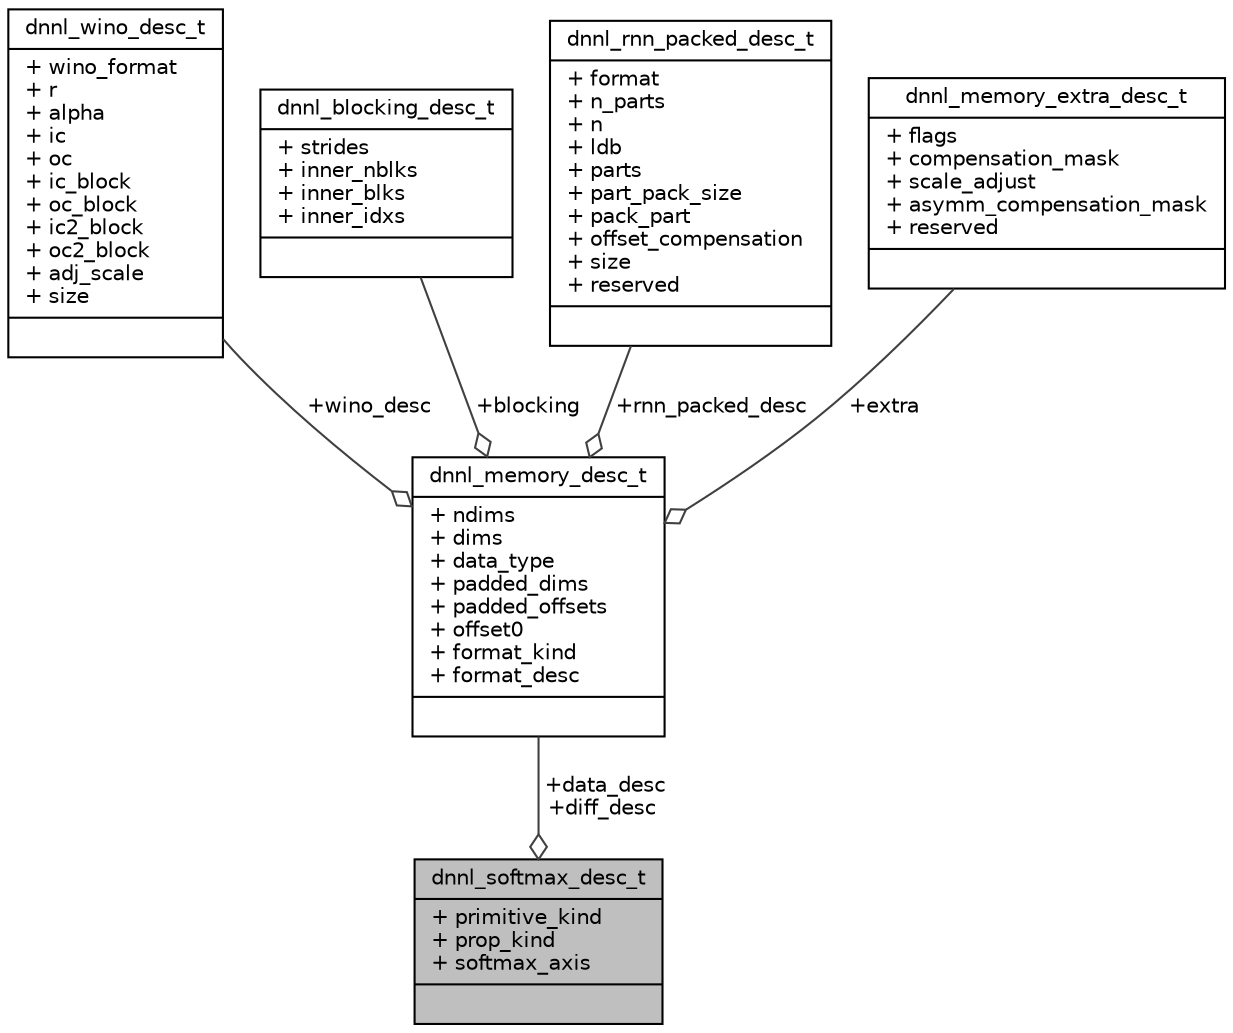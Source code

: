 digraph "dnnl_softmax_desc_t"
{
 // LATEX_PDF_SIZE
  edge [fontname="Helvetica",fontsize="10",labelfontname="Helvetica",labelfontsize="10"];
  node [fontname="Helvetica",fontsize="10",shape=record];
  Node1 [label="{dnnl_softmax_desc_t\n|+ primitive_kind\l+ prop_kind\l+ softmax_axis\l|}",height=0.2,width=0.4,color="black", fillcolor="grey75", style="filled", fontcolor="black",tooltip="A descriptor of a Softmax operation."];
  Node2 -> Node1 [color="grey25",fontsize="10",style="solid",label=" +data_desc\n+diff_desc" ,arrowhead="odiamond",fontname="Helvetica"];
  Node2 [label="{dnnl_memory_desc_t\n|+ ndims\l+ dims\l+ data_type\l+ padded_dims\l+ padded_offsets\l+ offset0\l+ format_kind\l+ format_desc\l|}",height=0.2,width=0.4,color="black", fillcolor="white", style="filled",URL="$structdnnl__memory__desc__t.html",tooltip=" "];
  Node3 -> Node2 [color="grey25",fontsize="10",style="solid",label=" +wino_desc" ,arrowhead="odiamond",fontname="Helvetica"];
  Node3 [label="{dnnl_wino_desc_t\n|+ wino_format\l+ r\l+ alpha\l+ ic\l+ oc\l+ ic_block\l+ oc_block\l+ ic2_block\l+ oc2_block\l+ adj_scale\l+ size\l|}",height=0.2,width=0.4,color="black", fillcolor="white", style="filled",URL="$structdnnl__wino__desc__t.html",tooltip="Description of tensor of weights for winograd 2x3 convolution."];
  Node4 -> Node2 [color="grey25",fontsize="10",style="solid",label=" +blocking" ,arrowhead="odiamond",fontname="Helvetica"];
  Node4 [label="{dnnl_blocking_desc_t\n|+ strides\l+ inner_nblks\l+ inner_blks\l+ inner_idxs\l|}",height=0.2,width=0.4,color="black", fillcolor="white", style="filled",URL="$structdnnl__blocking__desc__t.html",tooltip=" "];
  Node5 -> Node2 [color="grey25",fontsize="10",style="solid",label=" +rnn_packed_desc" ,arrowhead="odiamond",fontname="Helvetica"];
  Node5 [label="{dnnl_rnn_packed_desc_t\n|+ format\l+ n_parts\l+ n\l+ ldb\l+ parts\l+ part_pack_size\l+ pack_part\l+ offset_compensation\l+ size\l+ reserved\l|}",height=0.2,width=0.4,color="black", fillcolor="white", style="filled",URL="$structdnnl__rnn__packed__desc__t.html",tooltip="Description of tensor of packed weights for rnn."];
  Node6 -> Node2 [color="grey25",fontsize="10",style="solid",label=" +extra" ,arrowhead="odiamond",fontname="Helvetica"];
  Node6 [label="{dnnl_memory_extra_desc_t\n|+ flags\l+ compensation_mask\l+ scale_adjust\l+ asymm_compensation_mask\l+ reserved\l|}",height=0.2,width=0.4,color="black", fillcolor="white", style="filled",URL="$structdnnl__memory__extra__desc__t.html",tooltip="Description of extra information stored in memory."];
}
